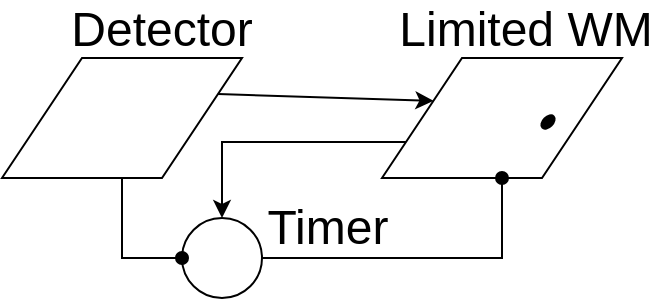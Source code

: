<mxfile version="16.6.1" type="device"><diagram id="W1gX-hbqP1O_ER1wZ9qp" name="Page-1"><mxGraphModel dx="2188" dy="1175" grid="1" gridSize="10" guides="1" tooltips="1" connect="1" arrows="1" fold="1" page="1" pageScale="1" pageWidth="1169" pageHeight="1654" math="0" shadow="0"><root><mxCell id="0"/><mxCell id="1" parent="0"/><mxCell id="CmGcI6EUgmH99RlSkWgH-1" value="" style="shape=parallelogram;perimeter=parallelogramPerimeter;whiteSpace=wrap;html=1;fixedSize=1;size=40;" vertex="1" parent="1"><mxGeometry x="120" y="120" width="120" height="60" as="geometry"/></mxCell><mxCell id="CmGcI6EUgmH99RlSkWgH-3" value="Detector" style="text;html=1;strokeColor=none;fillColor=none;align=center;verticalAlign=middle;whiteSpace=wrap;rounded=0;fontSize=24;" vertex="1" parent="1"><mxGeometry x="170" y="91" width="60" height="30" as="geometry"/></mxCell><mxCell id="CmGcI6EUgmH99RlSkWgH-10" style="edgeStyle=orthogonalEdgeStyle;rounded=0;orthogonalLoop=1;jettySize=auto;html=1;exitX=0;exitY=0.75;exitDx=0;exitDy=0;entryX=0.5;entryY=0;entryDx=0;entryDy=0;fontSize=24;endArrow=classic;endFill=1;" edge="1" parent="1" source="CmGcI6EUgmH99RlSkWgH-4" target="CmGcI6EUgmH99RlSkWgH-6"><mxGeometry relative="1" as="geometry"/></mxCell><mxCell id="CmGcI6EUgmH99RlSkWgH-4" value="" style="shape=parallelogram;perimeter=parallelogramPerimeter;whiteSpace=wrap;html=1;fixedSize=1;size=40;" vertex="1" parent="1"><mxGeometry x="310" y="120" width="120" height="60" as="geometry"/></mxCell><mxCell id="CmGcI6EUgmH99RlSkWgH-5" value="Limited WM" style="text;html=1;strokeColor=none;fillColor=none;align=center;verticalAlign=middle;whiteSpace=wrap;rounded=0;fontSize=24;" vertex="1" parent="1"><mxGeometry x="317" y="91" width="130" height="30" as="geometry"/></mxCell><mxCell id="CmGcI6EUgmH99RlSkWgH-11" style="edgeStyle=orthogonalEdgeStyle;rounded=0;orthogonalLoop=1;jettySize=auto;html=1;exitX=1;exitY=0.5;exitDx=0;exitDy=0;entryX=0.5;entryY=1;entryDx=0;entryDy=0;fontSize=24;endArrow=oval;endFill=1;" edge="1" parent="1" source="CmGcI6EUgmH99RlSkWgH-6" target="CmGcI6EUgmH99RlSkWgH-4"><mxGeometry relative="1" as="geometry"/></mxCell><mxCell id="CmGcI6EUgmH99RlSkWgH-6" value="" style="ellipse;whiteSpace=wrap;html=1;aspect=fixed;fontSize=24;" vertex="1" parent="1"><mxGeometry x="210" y="200" width="40" height="40" as="geometry"/></mxCell><mxCell id="CmGcI6EUgmH99RlSkWgH-7" value="Timer" style="text;html=1;strokeColor=none;fillColor=none;align=center;verticalAlign=middle;whiteSpace=wrap;rounded=0;fontSize=24;" vertex="1" parent="1"><mxGeometry x="253" y="190" width="60" height="30" as="geometry"/></mxCell><mxCell id="CmGcI6EUgmH99RlSkWgH-9" style="edgeStyle=orthogonalEdgeStyle;rounded=0;orthogonalLoop=1;jettySize=auto;html=1;exitX=0.5;exitY=1;exitDx=0;exitDy=0;entryX=0;entryY=0.5;entryDx=0;entryDy=0;fontSize=24;endArrow=oval;endFill=1;" edge="1" parent="1" source="CmGcI6EUgmH99RlSkWgH-1" target="CmGcI6EUgmH99RlSkWgH-6"><mxGeometry relative="1" as="geometry"/></mxCell><mxCell id="CmGcI6EUgmH99RlSkWgH-17" value="" style="endArrow=classic;html=1;rounded=0;fontSize=24;exitX=1;exitY=0.25;exitDx=0;exitDy=0;entryX=0;entryY=0.25;entryDx=0;entryDy=0;endFill=1;" edge="1" parent="1" source="CmGcI6EUgmH99RlSkWgH-1" target="CmGcI6EUgmH99RlSkWgH-4"><mxGeometry width="50" height="50" relative="1" as="geometry"><mxPoint x="261" y="132" as="sourcePoint"/><mxPoint x="330" y="138" as="targetPoint"/></mxGeometry></mxCell><mxCell id="CmGcI6EUgmH99RlSkWgH-21" value="" style="ellipse;whiteSpace=wrap;html=1;fontSize=24;fillColor=#000000;rotation=-45;aspect=fixed;" vertex="1" parent="1"><mxGeometry x="389" y="149.56" width="8" height="4.89" as="geometry"/></mxCell></root></mxGraphModel></diagram></mxfile>
